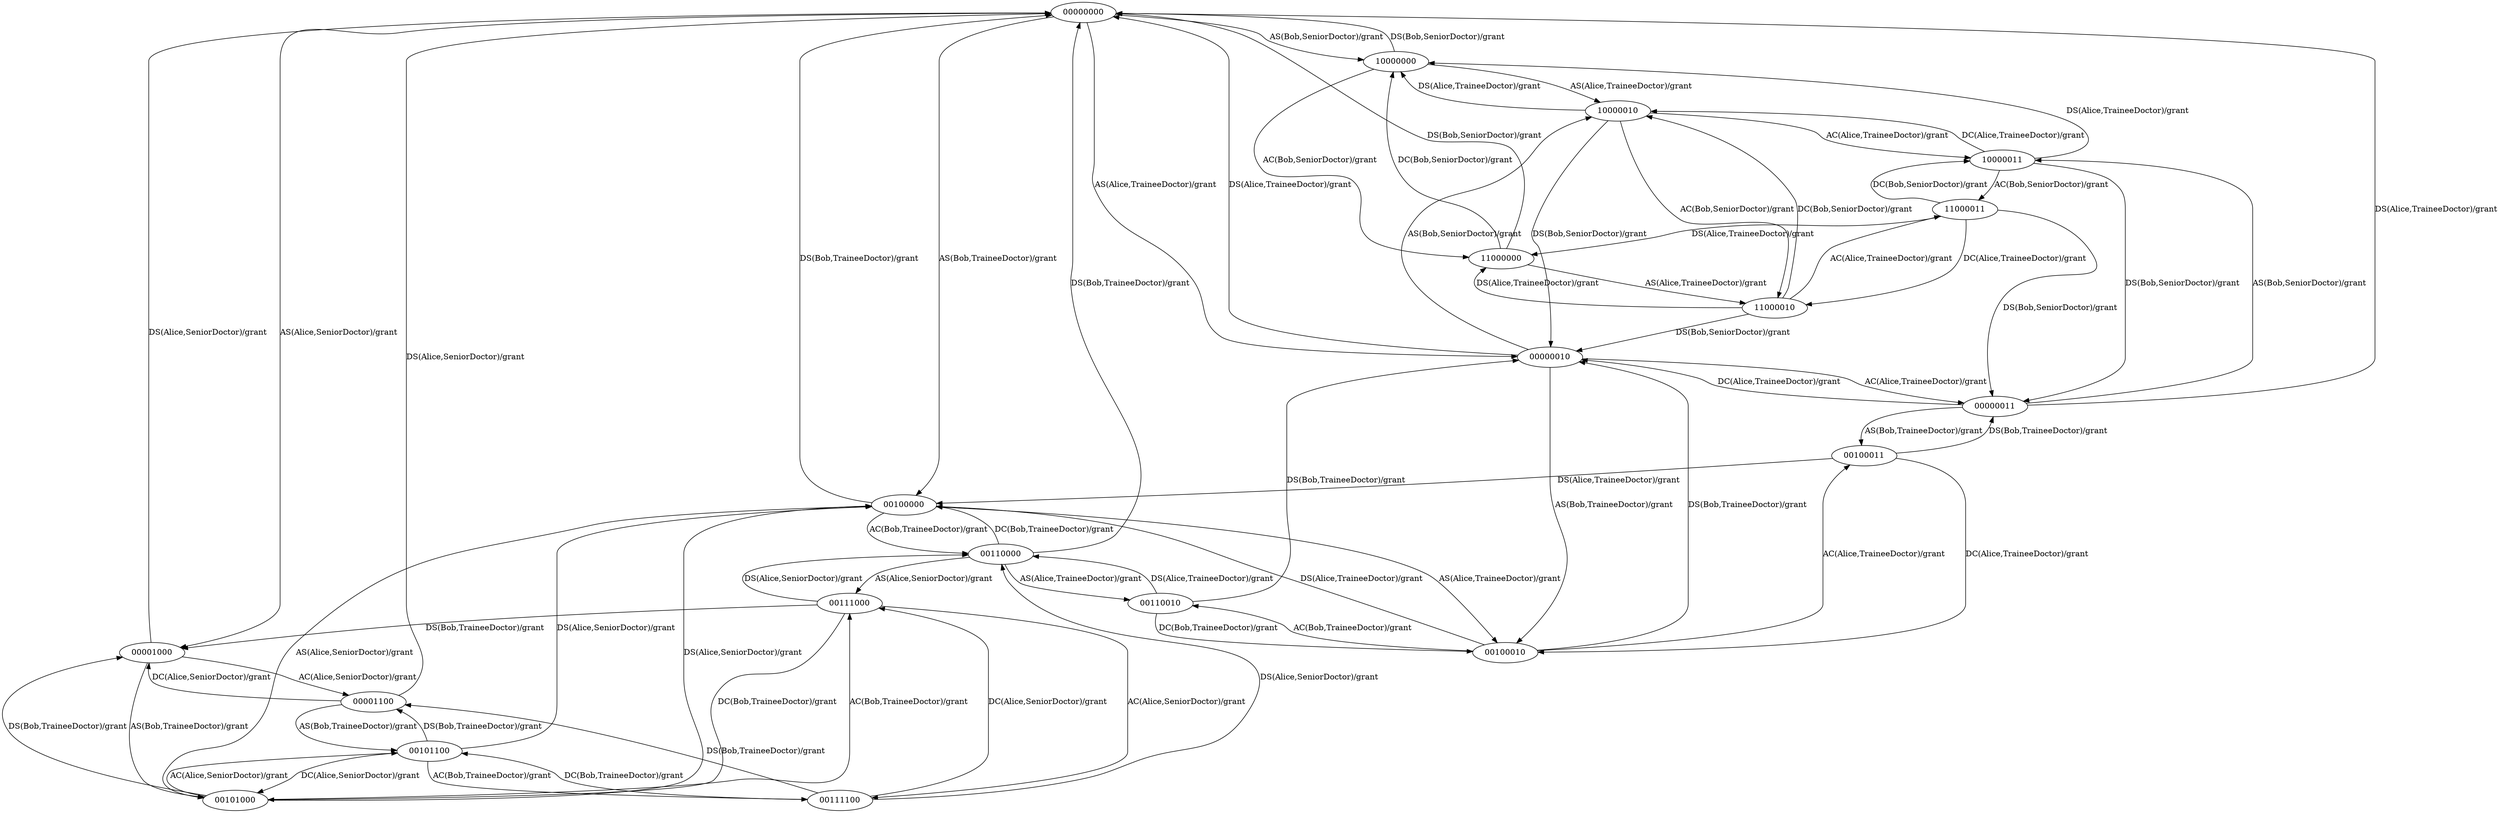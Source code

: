 digraph rbac2Fsm {
  00000000 -> 10000000 [ label ="AS(Bob,SeniorDoctor)/grant"];
  00000000 -> 00001000 [ label ="AS(Alice,SeniorDoctor)/grant"];
  00000000 -> 00100000 [ label ="AS(Bob,TraineeDoctor)/grant"];
  00000000 -> 00000010 [ label ="AS(Alice,TraineeDoctor)/grant"];
  10000000 -> 00000000 [ label ="DS(Bob,SeniorDoctor)/grant"];
  10000000 -> 11000000 [ label ="AC(Bob,SeniorDoctor)/grant"];
  00000010 -> 10000010 [ label ="AS(Bob,SeniorDoctor)/grant"];
  00100000 -> 00101000 [ label ="AS(Alice,SeniorDoctor)/grant"];
  00000010 -> 00100010 [ label ="AS(Bob,TraineeDoctor)/grant"];
  00100000 -> 00000000 [ label ="DS(Bob,TraineeDoctor)/grant"];
  00001000 -> 00000000 [ label ="DS(Alice,SeniorDoctor)/grant"];
  10000000 -> 10000010 [ label ="AS(Alice,TraineeDoctor)/grant"];
  00100000 -> 00110000 [ label ="AC(Bob,TraineeDoctor)/grant"];
  00001000 -> 00001100 [ label ="AC(Alice,SeniorDoctor)/grant"];
  00100000 -> 00100010 [ label ="AS(Alice,TraineeDoctor)/grant"];
  00000010 -> 00000000 [ label ="DS(Alice,TraineeDoctor)/grant"];
  00001000 -> 00101000 [ label ="AS(Bob,TraineeDoctor)/grant"];
  00000010 -> 00000011 [ label ="AC(Alice,TraineeDoctor)/grant"];
  10000010 -> 00000010 [ label ="DS(Bob,SeniorDoctor)/grant"];
  11000000 -> 00000000 [ label ="DS(Bob,SeniorDoctor)/grant"];
  10000010 -> 11000010 [ label ="AC(Bob,SeniorDoctor)/grant"];
  11000000 -> 10000000 [ label ="DC(Bob,SeniorDoctor)/grant"];
  11000000 -> 11000010 [ label ="AS(Alice,TraineeDoctor)/grant"];
  00000011 -> 10000011 [ label ="AS(Bob,SeniorDoctor)/grant"];
  00001100 -> 00000000 [ label ="DS(Alice,SeniorDoctor)/grant"];
  00100010 -> 00000010 [ label ="DS(Bob,TraineeDoctor)/grant"];
  00001100 -> 00001000 [ label ="DC(Alice,SeniorDoctor)/grant"];
  10000010 -> 10000000 [ label ="DS(Alice,TraineeDoctor)/grant"];
  10000010 -> 10000011 [ label ="AC(Alice,TraineeDoctor)/grant"];
  00101000 -> 00100000 [ label ="DS(Alice,SeniorDoctor)/grant"];
  00101000 -> 00101100 [ label ="AC(Alice,SeniorDoctor)/grant"];
  00100010 -> 00110010 [ label ="AC(Bob,TraineeDoctor)/grant"];
  00001100 -> 00101100 [ label ="AS(Bob,TraineeDoctor)/grant"];
  00100010 -> 00100000 [ label ="DS(Alice,TraineeDoctor)/grant"];
  00100010 -> 00100011 [ label ="AC(Alice,TraineeDoctor)/grant"];
  00000011 -> 00100011 [ label ="AS(Bob,TraineeDoctor)/grant"];
  00110000 -> 00111000 [ label ="AS(Alice,SeniorDoctor)/grant"];
  00101000 -> 00001000 [ label ="DS(Bob,TraineeDoctor)/grant"];
  00101000 -> 00111000 [ label ="AC(Bob,TraineeDoctor)/grant"];
  00110000 -> 00000000 [ label ="DS(Bob,TraineeDoctor)/grant"];
  00000011 -> 00000000 [ label ="DS(Alice,TraineeDoctor)/grant"];
  00110000 -> 00100000 [ label ="DC(Bob,TraineeDoctor)/grant"];
  00000011 -> 00000010 [ label ="DC(Alice,TraineeDoctor)/grant"];
  00110000 -> 00110010 [ label ="AS(Alice,TraineeDoctor)/grant"];
  11000010 -> 00000010 [ label ="DS(Bob,SeniorDoctor)/grant"];
  11000010 -> 10000010 [ label ="DC(Bob,SeniorDoctor)/grant"];
  10000011 -> 00000011 [ label ="DS(Bob,SeniorDoctor)/grant"];
  00110010 -> 00000010 [ label ="DS(Bob,TraineeDoctor)/grant"];
  00101100 -> 00100000 [ label ="DS(Alice,SeniorDoctor)/grant"];
  00111000 -> 00110000 [ label ="DS(Alice,SeniorDoctor)/grant"];
  00101100 -> 00101000 [ label ="DC(Alice,SeniorDoctor)/grant"];
  10000011 -> 11000011 [ label ="AC(Bob,SeniorDoctor)/grant"];
  00111000 -> 00111100 [ label ="AC(Alice,SeniorDoctor)/grant"];
  11000010 -> 11000000 [ label ="DS(Alice,TraineeDoctor)/grant"];
  00101100 -> 00001100 [ label ="DS(Bob,TraineeDoctor)/grant"];
  00101100 -> 00111100 [ label ="AC(Bob,TraineeDoctor)/grant"];
  00110010 -> 00100010 [ label ="DC(Bob,TraineeDoctor)/grant"];
  00111000 -> 00001000 [ label ="DS(Bob,TraineeDoctor)/grant"];
  11000010 -> 11000011 [ label ="AC(Alice,TraineeDoctor)/grant"];
  00110010 -> 00110000 [ label ="DS(Alice,TraineeDoctor)/grant"];
  00100011 -> 00000011 [ label ="DS(Bob,TraineeDoctor)/grant"];
  00111000 -> 00101000 [ label ="DC(Bob,TraineeDoctor)/grant"];
  00100011 -> 00100000 [ label ="DS(Alice,TraineeDoctor)/grant"];
  00100011 -> 00100010 [ label ="DC(Alice,TraineeDoctor)/grant"];
  10000011 -> 10000000 [ label ="DS(Alice,TraineeDoctor)/grant"];
  10000011 -> 10000010 [ label ="DC(Alice,TraineeDoctor)/grant"];
  11000011 -> 00000011 [ label ="DS(Bob,SeniorDoctor)/grant"];
  11000011 -> 10000011 [ label ="DC(Bob,SeniorDoctor)/grant"];
  00111100 -> 00110000 [ label ="DS(Alice,SeniorDoctor)/grant"];
  00111100 -> 00111000 [ label ="DC(Alice,SeniorDoctor)/grant"];
  00111100 -> 00001100 [ label ="DS(Bob,TraineeDoctor)/grant"];
  00111100 -> 00101100 [ label ="DC(Bob,TraineeDoctor)/grant"];
  11000011 -> 11000000 [ label ="DS(Alice,TraineeDoctor)/grant"];
  11000011 -> 11000010 [ label ="DC(Alice,TraineeDoctor)/grant"];
}

